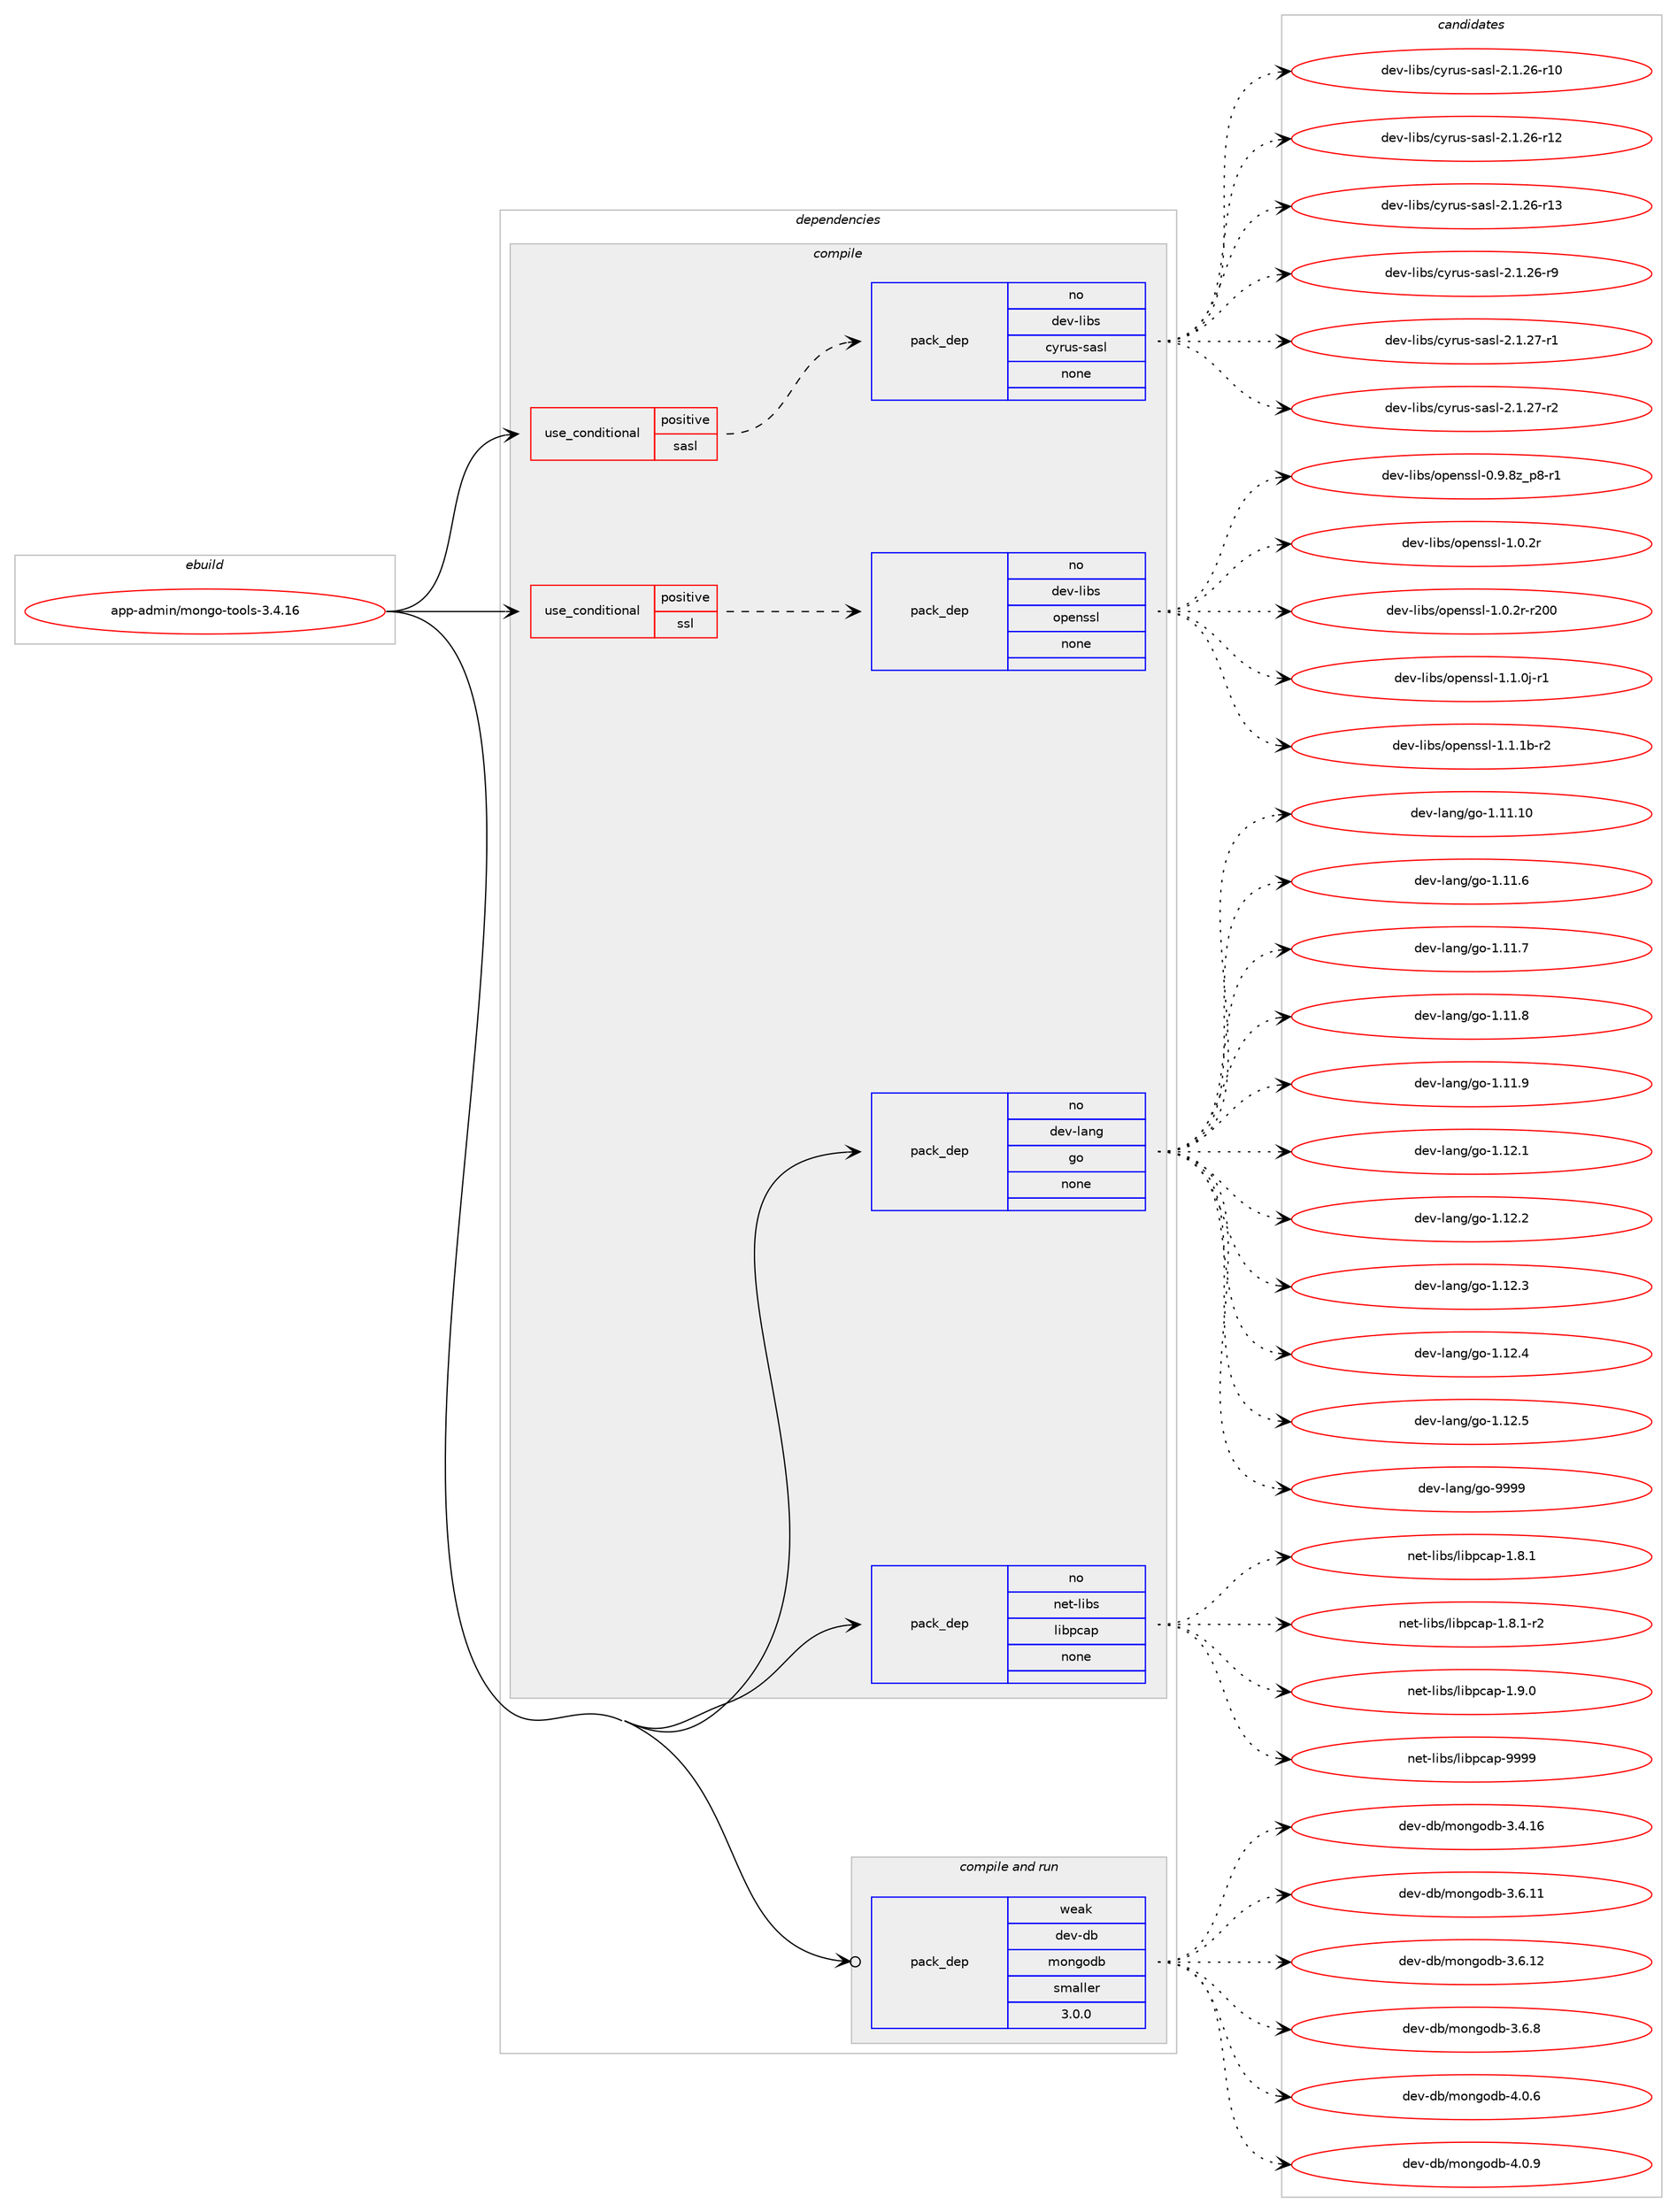 digraph prolog {

# *************
# Graph options
# *************

newrank=true;
concentrate=true;
compound=true;
graph [rankdir=LR,fontname=Helvetica,fontsize=10,ranksep=1.5];#, ranksep=2.5, nodesep=0.2];
edge  [arrowhead=vee];
node  [fontname=Helvetica,fontsize=10];

# **********
# The ebuild
# **********

subgraph cluster_leftcol {
color=gray;
rank=same;
label=<<i>ebuild</i>>;
id [label="app-admin/mongo-tools-3.4.16", color=red, width=4, href="../app-admin/mongo-tools-3.4.16.svg"];
}

# ****************
# The dependencies
# ****************

subgraph cluster_midcol {
color=gray;
label=<<i>dependencies</i>>;
subgraph cluster_compile {
fillcolor="#eeeeee";
style=filled;
label=<<i>compile</i>>;
subgraph cond8 {
dependency117 [label=<<TABLE BORDER="0" CELLBORDER="1" CELLSPACING="0" CELLPADDING="4"><TR><TD ROWSPAN="3" CELLPADDING="10">use_conditional</TD></TR><TR><TD>positive</TD></TR><TR><TD>sasl</TD></TR></TABLE>>, shape=none, color=red];
subgraph pack108 {
dependency118 [label=<<TABLE BORDER="0" CELLBORDER="1" CELLSPACING="0" CELLPADDING="4" WIDTH="220"><TR><TD ROWSPAN="6" CELLPADDING="30">pack_dep</TD></TR><TR><TD WIDTH="110">no</TD></TR><TR><TD>dev-libs</TD></TR><TR><TD>cyrus-sasl</TD></TR><TR><TD>none</TD></TR><TR><TD></TD></TR></TABLE>>, shape=none, color=blue];
}
dependency117:e -> dependency118:w [weight=20,style="dashed",arrowhead="vee"];
}
id:e -> dependency117:w [weight=20,style="solid",arrowhead="vee"];
subgraph cond9 {
dependency119 [label=<<TABLE BORDER="0" CELLBORDER="1" CELLSPACING="0" CELLPADDING="4"><TR><TD ROWSPAN="3" CELLPADDING="10">use_conditional</TD></TR><TR><TD>positive</TD></TR><TR><TD>ssl</TD></TR></TABLE>>, shape=none, color=red];
subgraph pack109 {
dependency120 [label=<<TABLE BORDER="0" CELLBORDER="1" CELLSPACING="0" CELLPADDING="4" WIDTH="220"><TR><TD ROWSPAN="6" CELLPADDING="30">pack_dep</TD></TR><TR><TD WIDTH="110">no</TD></TR><TR><TD>dev-libs</TD></TR><TR><TD>openssl</TD></TR><TR><TD>none</TD></TR><TR><TD></TD></TR></TABLE>>, shape=none, color=blue];
}
dependency119:e -> dependency120:w [weight=20,style="dashed",arrowhead="vee"];
}
id:e -> dependency119:w [weight=20,style="solid",arrowhead="vee"];
subgraph pack110 {
dependency121 [label=<<TABLE BORDER="0" CELLBORDER="1" CELLSPACING="0" CELLPADDING="4" WIDTH="220"><TR><TD ROWSPAN="6" CELLPADDING="30">pack_dep</TD></TR><TR><TD WIDTH="110">no</TD></TR><TR><TD>dev-lang</TD></TR><TR><TD>go</TD></TR><TR><TD>none</TD></TR><TR><TD></TD></TR></TABLE>>, shape=none, color=blue];
}
id:e -> dependency121:w [weight=20,style="solid",arrowhead="vee"];
subgraph pack111 {
dependency122 [label=<<TABLE BORDER="0" CELLBORDER="1" CELLSPACING="0" CELLPADDING="4" WIDTH="220"><TR><TD ROWSPAN="6" CELLPADDING="30">pack_dep</TD></TR><TR><TD WIDTH="110">no</TD></TR><TR><TD>net-libs</TD></TR><TR><TD>libpcap</TD></TR><TR><TD>none</TD></TR><TR><TD></TD></TR></TABLE>>, shape=none, color=blue];
}
id:e -> dependency122:w [weight=20,style="solid",arrowhead="vee"];
}
subgraph cluster_compileandrun {
fillcolor="#eeeeee";
style=filled;
label=<<i>compile and run</i>>;
subgraph pack112 {
dependency123 [label=<<TABLE BORDER="0" CELLBORDER="1" CELLSPACING="0" CELLPADDING="4" WIDTH="220"><TR><TD ROWSPAN="6" CELLPADDING="30">pack_dep</TD></TR><TR><TD WIDTH="110">weak</TD></TR><TR><TD>dev-db</TD></TR><TR><TD>mongodb</TD></TR><TR><TD>smaller</TD></TR><TR><TD>3.0.0</TD></TR></TABLE>>, shape=none, color=blue];
}
id:e -> dependency123:w [weight=20,style="solid",arrowhead="odotvee"];
}
subgraph cluster_run {
fillcolor="#eeeeee";
style=filled;
label=<<i>run</i>>;
}
}

# **************
# The candidates
# **************

subgraph cluster_choices {
rank=same;
color=gray;
label=<<i>candidates</i>>;

subgraph choice108 {
color=black;
nodesep=1;
choice10010111845108105981154799121114117115451159711510845504649465054451144948 [label="dev-libs/cyrus-sasl-2.1.26-r10", color=red, width=4,href="../dev-libs/cyrus-sasl-2.1.26-r10.svg"];
choice10010111845108105981154799121114117115451159711510845504649465054451144950 [label="dev-libs/cyrus-sasl-2.1.26-r12", color=red, width=4,href="../dev-libs/cyrus-sasl-2.1.26-r12.svg"];
choice10010111845108105981154799121114117115451159711510845504649465054451144951 [label="dev-libs/cyrus-sasl-2.1.26-r13", color=red, width=4,href="../dev-libs/cyrus-sasl-2.1.26-r13.svg"];
choice100101118451081059811547991211141171154511597115108455046494650544511457 [label="dev-libs/cyrus-sasl-2.1.26-r9", color=red, width=4,href="../dev-libs/cyrus-sasl-2.1.26-r9.svg"];
choice100101118451081059811547991211141171154511597115108455046494650554511449 [label="dev-libs/cyrus-sasl-2.1.27-r1", color=red, width=4,href="../dev-libs/cyrus-sasl-2.1.27-r1.svg"];
choice100101118451081059811547991211141171154511597115108455046494650554511450 [label="dev-libs/cyrus-sasl-2.1.27-r2", color=red, width=4,href="../dev-libs/cyrus-sasl-2.1.27-r2.svg"];
dependency118:e -> choice10010111845108105981154799121114117115451159711510845504649465054451144948:w [style=dotted,weight="100"];
dependency118:e -> choice10010111845108105981154799121114117115451159711510845504649465054451144950:w [style=dotted,weight="100"];
dependency118:e -> choice10010111845108105981154799121114117115451159711510845504649465054451144951:w [style=dotted,weight="100"];
dependency118:e -> choice100101118451081059811547991211141171154511597115108455046494650544511457:w [style=dotted,weight="100"];
dependency118:e -> choice100101118451081059811547991211141171154511597115108455046494650554511449:w [style=dotted,weight="100"];
dependency118:e -> choice100101118451081059811547991211141171154511597115108455046494650554511450:w [style=dotted,weight="100"];
}
subgraph choice109 {
color=black;
nodesep=1;
choice10010111845108105981154711111210111011511510845484657465612295112564511449 [label="dev-libs/openssl-0.9.8z_p8-r1", color=red, width=4,href="../dev-libs/openssl-0.9.8z_p8-r1.svg"];
choice100101118451081059811547111112101110115115108454946484650114 [label="dev-libs/openssl-1.0.2r", color=red, width=4,href="../dev-libs/openssl-1.0.2r.svg"];
choice10010111845108105981154711111210111011511510845494648465011445114504848 [label="dev-libs/openssl-1.0.2r-r200", color=red, width=4,href="../dev-libs/openssl-1.0.2r-r200.svg"];
choice1001011184510810598115471111121011101151151084549464946481064511449 [label="dev-libs/openssl-1.1.0j-r1", color=red, width=4,href="../dev-libs/openssl-1.1.0j-r1.svg"];
choice100101118451081059811547111112101110115115108454946494649984511450 [label="dev-libs/openssl-1.1.1b-r2", color=red, width=4,href="../dev-libs/openssl-1.1.1b-r2.svg"];
dependency120:e -> choice10010111845108105981154711111210111011511510845484657465612295112564511449:w [style=dotted,weight="100"];
dependency120:e -> choice100101118451081059811547111112101110115115108454946484650114:w [style=dotted,weight="100"];
dependency120:e -> choice10010111845108105981154711111210111011511510845494648465011445114504848:w [style=dotted,weight="100"];
dependency120:e -> choice1001011184510810598115471111121011101151151084549464946481064511449:w [style=dotted,weight="100"];
dependency120:e -> choice100101118451081059811547111112101110115115108454946494649984511450:w [style=dotted,weight="100"];
}
subgraph choice110 {
color=black;
nodesep=1;
choice1001011184510897110103471031114549464949464948 [label="dev-lang/go-1.11.10", color=red, width=4,href="../dev-lang/go-1.11.10.svg"];
choice10010111845108971101034710311145494649494654 [label="dev-lang/go-1.11.6", color=red, width=4,href="../dev-lang/go-1.11.6.svg"];
choice10010111845108971101034710311145494649494655 [label="dev-lang/go-1.11.7", color=red, width=4,href="../dev-lang/go-1.11.7.svg"];
choice10010111845108971101034710311145494649494656 [label="dev-lang/go-1.11.8", color=red, width=4,href="../dev-lang/go-1.11.8.svg"];
choice10010111845108971101034710311145494649494657 [label="dev-lang/go-1.11.9", color=red, width=4,href="../dev-lang/go-1.11.9.svg"];
choice10010111845108971101034710311145494649504649 [label="dev-lang/go-1.12.1", color=red, width=4,href="../dev-lang/go-1.12.1.svg"];
choice10010111845108971101034710311145494649504650 [label="dev-lang/go-1.12.2", color=red, width=4,href="../dev-lang/go-1.12.2.svg"];
choice10010111845108971101034710311145494649504651 [label="dev-lang/go-1.12.3", color=red, width=4,href="../dev-lang/go-1.12.3.svg"];
choice10010111845108971101034710311145494649504652 [label="dev-lang/go-1.12.4", color=red, width=4,href="../dev-lang/go-1.12.4.svg"];
choice10010111845108971101034710311145494649504653 [label="dev-lang/go-1.12.5", color=red, width=4,href="../dev-lang/go-1.12.5.svg"];
choice1001011184510897110103471031114557575757 [label="dev-lang/go-9999", color=red, width=4,href="../dev-lang/go-9999.svg"];
dependency121:e -> choice1001011184510897110103471031114549464949464948:w [style=dotted,weight="100"];
dependency121:e -> choice10010111845108971101034710311145494649494654:w [style=dotted,weight="100"];
dependency121:e -> choice10010111845108971101034710311145494649494655:w [style=dotted,weight="100"];
dependency121:e -> choice10010111845108971101034710311145494649494656:w [style=dotted,weight="100"];
dependency121:e -> choice10010111845108971101034710311145494649494657:w [style=dotted,weight="100"];
dependency121:e -> choice10010111845108971101034710311145494649504649:w [style=dotted,weight="100"];
dependency121:e -> choice10010111845108971101034710311145494649504650:w [style=dotted,weight="100"];
dependency121:e -> choice10010111845108971101034710311145494649504651:w [style=dotted,weight="100"];
dependency121:e -> choice10010111845108971101034710311145494649504652:w [style=dotted,weight="100"];
dependency121:e -> choice10010111845108971101034710311145494649504653:w [style=dotted,weight="100"];
dependency121:e -> choice1001011184510897110103471031114557575757:w [style=dotted,weight="100"];
}
subgraph choice111 {
color=black;
nodesep=1;
choice110101116451081059811547108105981129997112454946564649 [label="net-libs/libpcap-1.8.1", color=red, width=4,href="../net-libs/libpcap-1.8.1.svg"];
choice1101011164510810598115471081059811299971124549465646494511450 [label="net-libs/libpcap-1.8.1-r2", color=red, width=4,href="../net-libs/libpcap-1.8.1-r2.svg"];
choice110101116451081059811547108105981129997112454946574648 [label="net-libs/libpcap-1.9.0", color=red, width=4,href="../net-libs/libpcap-1.9.0.svg"];
choice1101011164510810598115471081059811299971124557575757 [label="net-libs/libpcap-9999", color=red, width=4,href="../net-libs/libpcap-9999.svg"];
dependency122:e -> choice110101116451081059811547108105981129997112454946564649:w [style=dotted,weight="100"];
dependency122:e -> choice1101011164510810598115471081059811299971124549465646494511450:w [style=dotted,weight="100"];
dependency122:e -> choice110101116451081059811547108105981129997112454946574648:w [style=dotted,weight="100"];
dependency122:e -> choice1101011164510810598115471081059811299971124557575757:w [style=dotted,weight="100"];
}
subgraph choice112 {
color=black;
nodesep=1;
choice1001011184510098471091111101031111009845514652464954 [label="dev-db/mongodb-3.4.16", color=red, width=4,href="../dev-db/mongodb-3.4.16.svg"];
choice1001011184510098471091111101031111009845514654464949 [label="dev-db/mongodb-3.6.11", color=red, width=4,href="../dev-db/mongodb-3.6.11.svg"];
choice1001011184510098471091111101031111009845514654464950 [label="dev-db/mongodb-3.6.12", color=red, width=4,href="../dev-db/mongodb-3.6.12.svg"];
choice10010111845100984710911111010311110098455146544656 [label="dev-db/mongodb-3.6.8", color=red, width=4,href="../dev-db/mongodb-3.6.8.svg"];
choice10010111845100984710911111010311110098455246484654 [label="dev-db/mongodb-4.0.6", color=red, width=4,href="../dev-db/mongodb-4.0.6.svg"];
choice10010111845100984710911111010311110098455246484657 [label="dev-db/mongodb-4.0.9", color=red, width=4,href="../dev-db/mongodb-4.0.9.svg"];
dependency123:e -> choice1001011184510098471091111101031111009845514652464954:w [style=dotted,weight="100"];
dependency123:e -> choice1001011184510098471091111101031111009845514654464949:w [style=dotted,weight="100"];
dependency123:e -> choice1001011184510098471091111101031111009845514654464950:w [style=dotted,weight="100"];
dependency123:e -> choice10010111845100984710911111010311110098455146544656:w [style=dotted,weight="100"];
dependency123:e -> choice10010111845100984710911111010311110098455246484654:w [style=dotted,weight="100"];
dependency123:e -> choice10010111845100984710911111010311110098455246484657:w [style=dotted,weight="100"];
}
}

}
